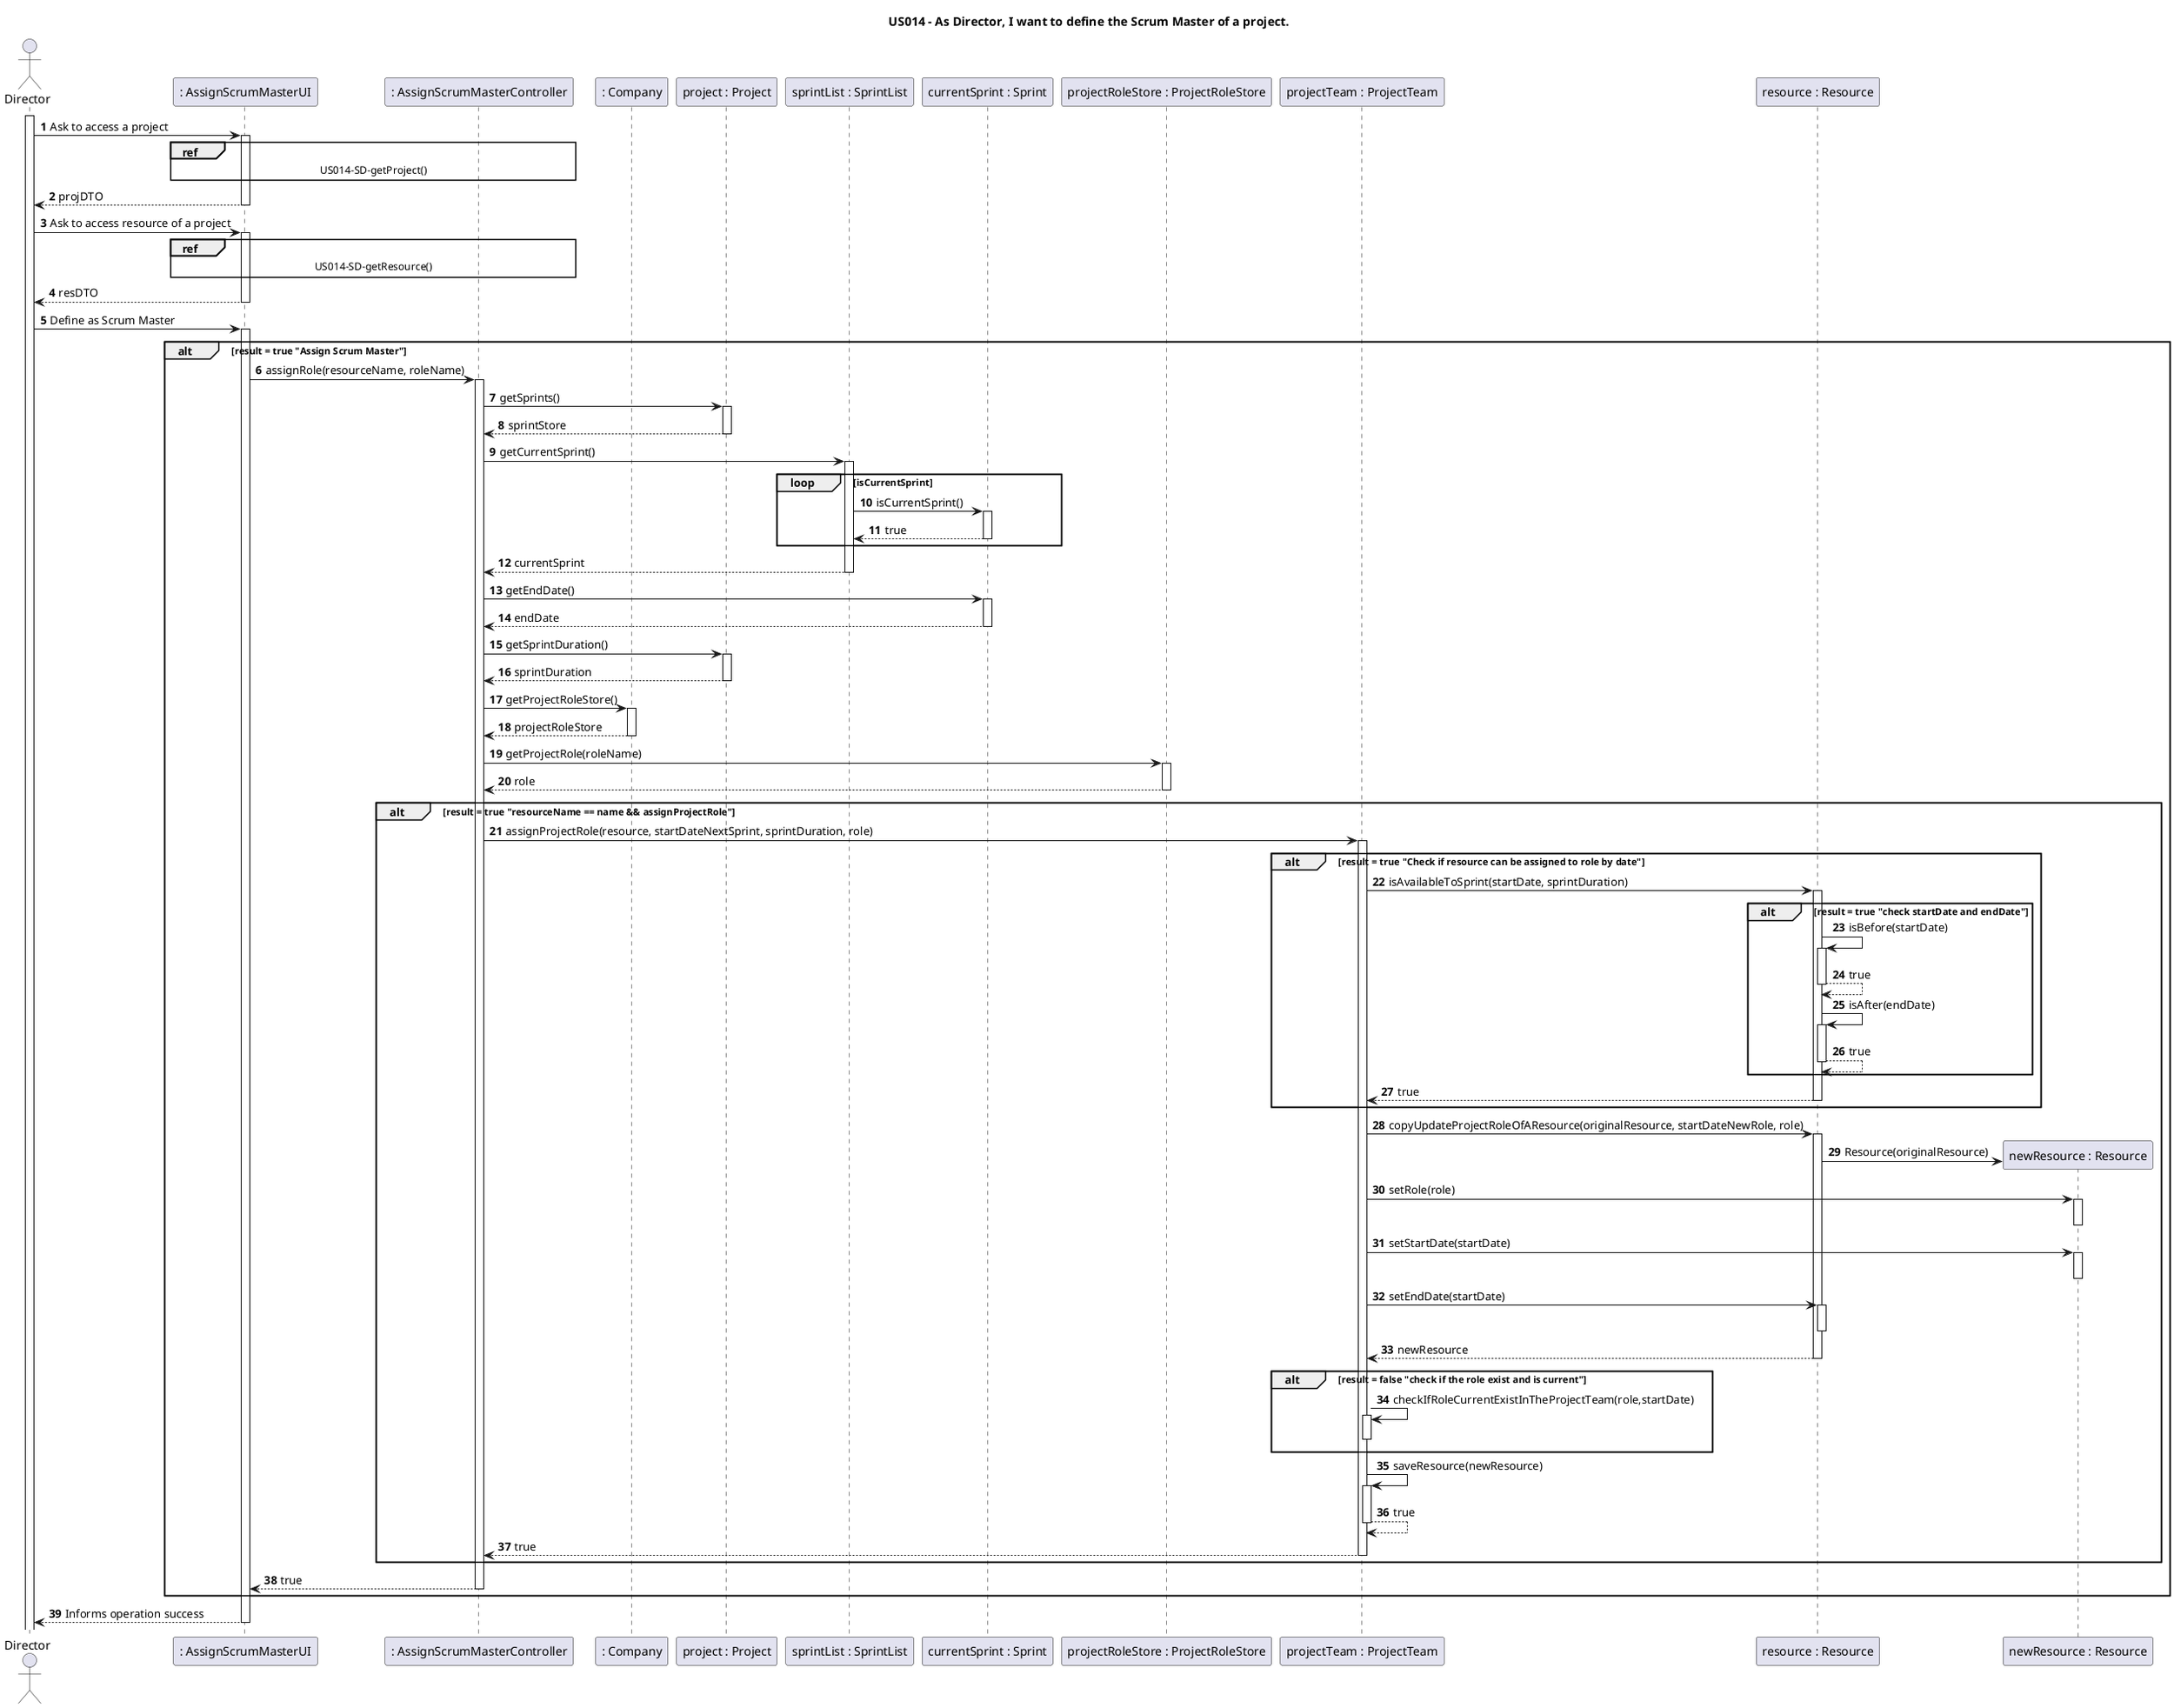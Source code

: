 @startuml

title "US014 - As Director, I want to define the Scrum Master of a project."

autoactivate on
autonumber

actor "Director" as Director
participant ": AssignScrumMasterUI" as UI
participant ": AssignScrumMasterController" as Controller
participant ": Company" as Company
participant "project : Project" as Project
participant "sprintList : SprintList" as SprintList
participant "currentSprint : Sprint" as Sprint
participant "projectRoleStore : ProjectRoleStore" as ProjectRoleStore
participant "projectTeam : ProjectTeam" as ProjectTeam
participant "resource : Resource" as OriginalResource
participant "newResource : Resource" as newResource

activate Director

Director -> UI: Ask to access a project
    ref over UI, Controller : US014-SD-getProject()
UI --> Director: projDTO

Director -> UI: Ask to access resource of a project
    ref over UI, Controller : US014-SD-getResource()
return resDTO

Director -> UI: Define as Scrum Master
alt result = true "Assign Scrum Master"
    UI -> Controller: assignRole(resourceName, roleName)
    Controller -> Project: getSprints()
    return sprintStore
    Controller -> SprintList: getCurrentSprint()
        loop isCurrentSprint
            SprintList -> Sprint: isCurrentSprint()
            return true
        end
    return currentSprint
    Controller -> Sprint: getEndDate()
    return endDate
    Controller -> Project: getSprintDuration()
    return sprintDuration
    Controller -> Company: getProjectRoleStore()
    return projectRoleStore
    Controller -> ProjectRoleStore: getProjectRole(roleName)
    return role
        alt result = true "resourceName == name && assignProjectRole"
            Controller -> ProjectTeam: assignProjectRole(resource, startDateNextSprint, sprintDuration, role)
            alt result = true "Check if resource can be assigned to role by date"
            ProjectTeam -> OriginalResource: isAvailableToSprint(startDate, sprintDuration)
                alt result = true "check startDate and endDate"
                OriginalResource -> OriginalResource: isBefore(startDate)
                return true
                OriginalResource -> OriginalResource: isAfter(endDate)
                return true
                end
            return true
            end
            ProjectTeam -> OriginalResource: copyUpdateProjectRoleOfAResource(originalResource, startDateNewRole, role)
            OriginalResource -> newResource**: Resource(originalResource)
                ProjectTeam -> newResource: setRole(role)
                deactivate
                ProjectTeam -> newResource: setStartDate(startDate)
                deactivate
                ProjectTeam -> OriginalResource: setEndDate(startDate)
                deactivate
            return newResource
            alt result = false "check if the role exist and is current"
                    ProjectTeam -> ProjectTeam: checkIfRoleCurrentExistInTheProjectTeam(role,startDate)
                    deactivate
            end
                    ProjectTeam -> ProjectTeam: saveResource(newResource)
                    return true
        return true
        end
    return true
end
return Informs operation success

@enduml